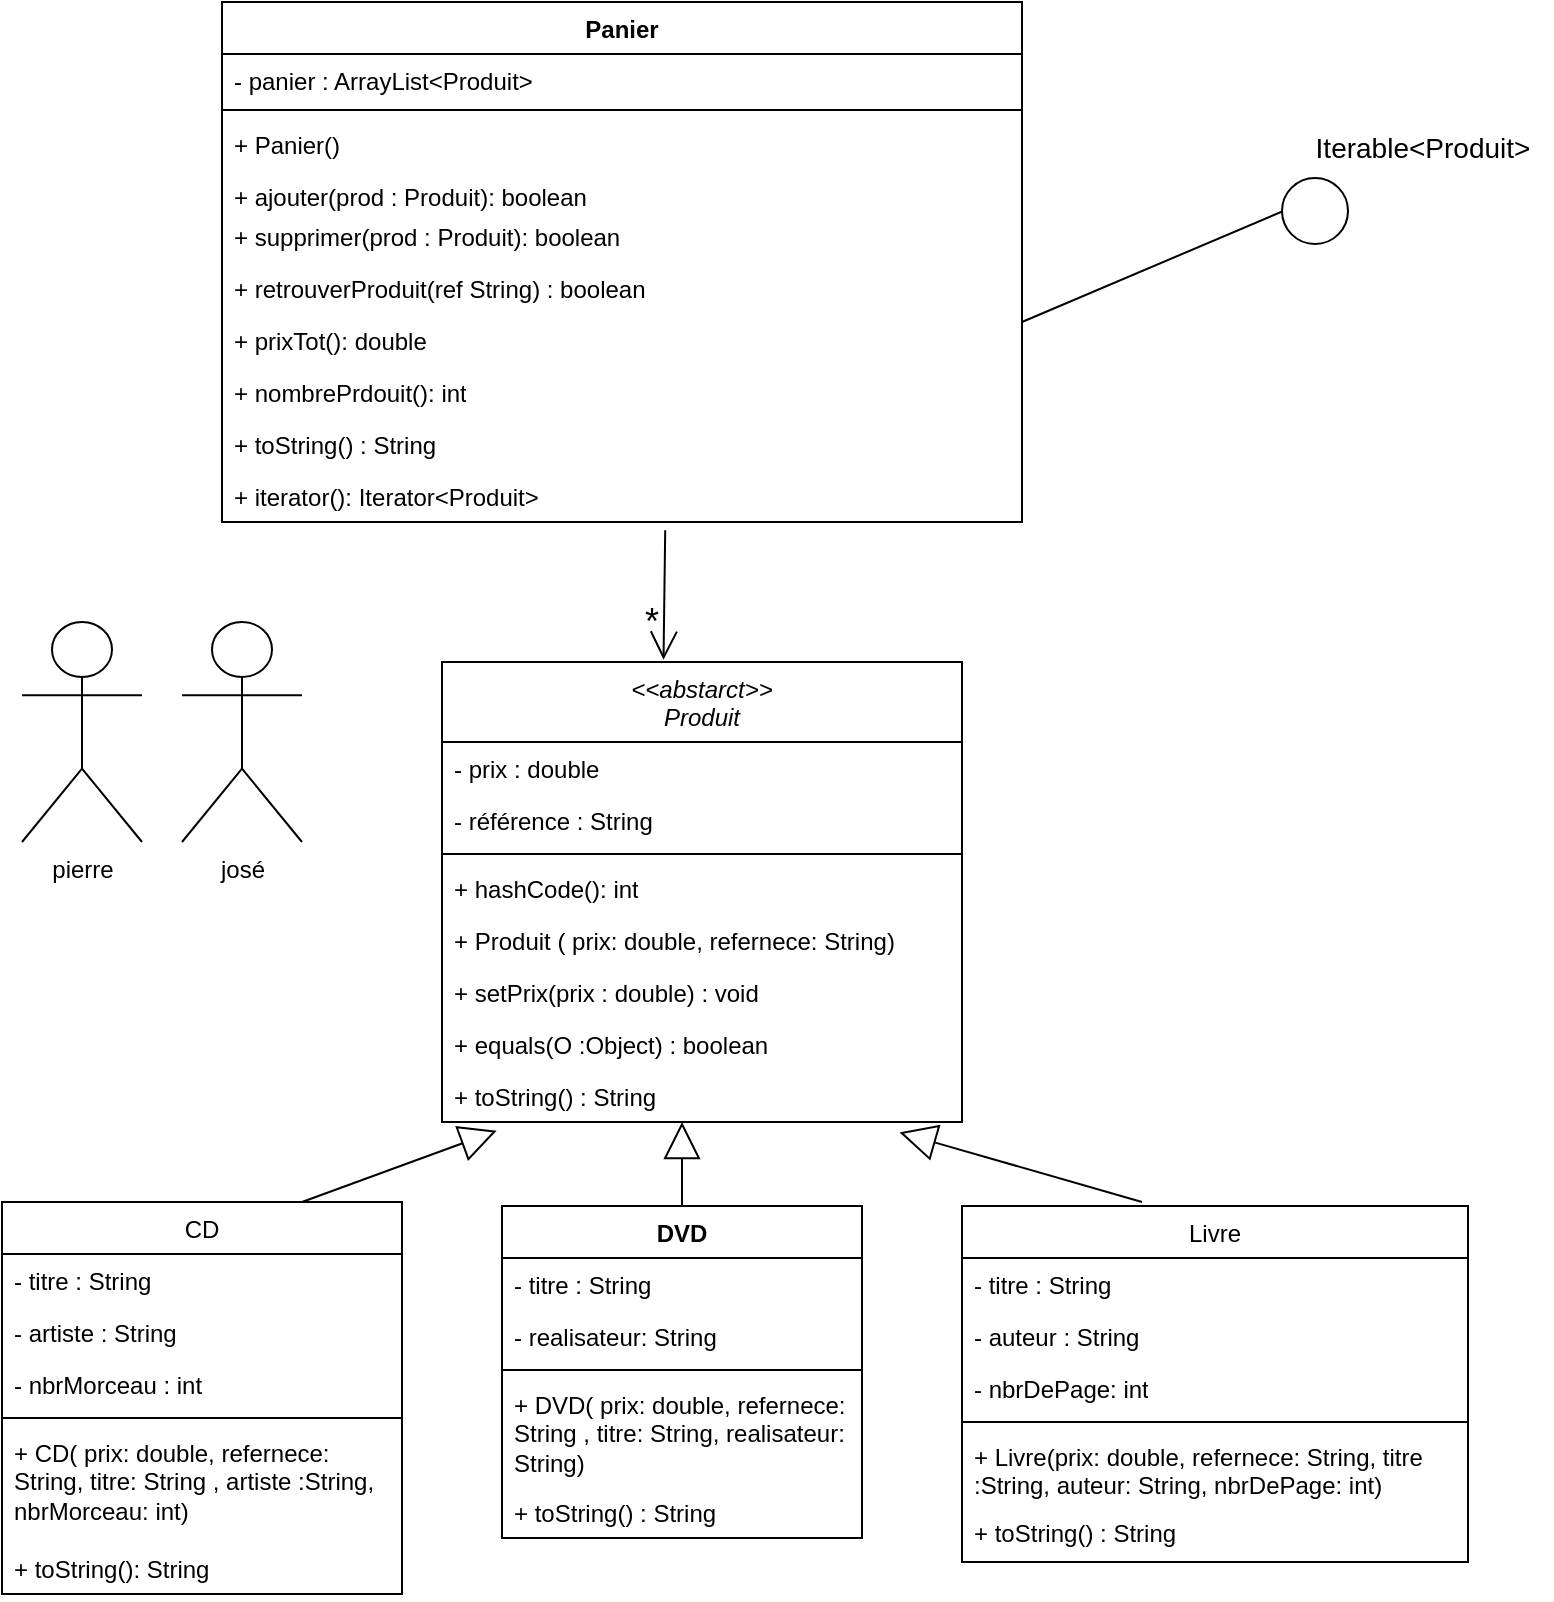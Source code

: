 <mxfile version="22.1.4" type="device">
  <diagram id="C5RBs43oDa-KdzZeNtuy" name="Page-1">
    <mxGraphModel dx="1290" dy="1741" grid="1" gridSize="10" guides="1" tooltips="1" connect="1" arrows="1" fold="1" page="1" pageScale="1" pageWidth="827" pageHeight="1169" math="0" shadow="0">
      <root>
        <mxCell id="WIyWlLk6GJQsqaUBKTNV-0" />
        <mxCell id="WIyWlLk6GJQsqaUBKTNV-1" parent="WIyWlLk6GJQsqaUBKTNV-0" />
        <mxCell id="zkfFHV4jXpPFQw0GAbJ--0" value="&lt;&lt;abstarct&gt;&gt;&#xa;Produit" style="swimlane;fontStyle=2;align=center;verticalAlign=top;childLayout=stackLayout;horizontal=1;startSize=40;horizontalStack=0;resizeParent=1;resizeLast=0;collapsible=1;marginBottom=0;rounded=0;shadow=0;strokeWidth=1;" parent="WIyWlLk6GJQsqaUBKTNV-1" vertex="1">
          <mxGeometry x="250" y="180" width="260" height="230" as="geometry">
            <mxRectangle x="230" y="140" width="160" height="26" as="alternateBounds" />
          </mxGeometry>
        </mxCell>
        <mxCell id="ZAyqxp2Ps6j_pVeJcIbi-2" value="- prix : double" style="text;strokeColor=none;fillColor=none;align=left;verticalAlign=top;spacingLeft=4;spacingRight=4;overflow=hidden;rotatable=0;points=[[0,0.5],[1,0.5]];portConstraint=eastwest;whiteSpace=wrap;html=1;" parent="zkfFHV4jXpPFQw0GAbJ--0" vertex="1">
          <mxGeometry y="40" width="260" height="26" as="geometry" />
        </mxCell>
        <mxCell id="ZAyqxp2Ps6j_pVeJcIbi-0" value="- référence : String" style="text;strokeColor=none;fillColor=none;align=left;verticalAlign=top;spacingLeft=4;spacingRight=4;overflow=hidden;rotatable=0;points=[[0,0.5],[1,0.5]];portConstraint=eastwest;whiteSpace=wrap;html=1;" parent="zkfFHV4jXpPFQw0GAbJ--0" vertex="1">
          <mxGeometry y="66" width="260" height="26" as="geometry" />
        </mxCell>
        <mxCell id="ZAyqxp2Ps6j_pVeJcIbi-1" value="" style="line;strokeWidth=1;fillColor=none;align=left;verticalAlign=middle;spacingTop=-1;spacingLeft=3;spacingRight=3;rotatable=0;labelPosition=right;points=[];portConstraint=eastwest;strokeColor=inherit;" parent="zkfFHV4jXpPFQw0GAbJ--0" vertex="1">
          <mxGeometry y="92" width="260" height="8" as="geometry" />
        </mxCell>
        <mxCell id="ZAyqxp2Ps6j_pVeJcIbi-6" value="+ hashCode(): int" style="text;strokeColor=none;fillColor=none;align=left;verticalAlign=top;spacingLeft=4;spacingRight=4;overflow=hidden;rotatable=0;points=[[0,0.5],[1,0.5]];portConstraint=eastwest;whiteSpace=wrap;html=1;" parent="zkfFHV4jXpPFQw0GAbJ--0" vertex="1">
          <mxGeometry y="100" width="260" height="26" as="geometry" />
        </mxCell>
        <mxCell id="ZAyqxp2Ps6j_pVeJcIbi-13" value="+ Produit ( prix: double, refernece: String)" style="text;strokeColor=none;fillColor=none;align=left;verticalAlign=top;spacingLeft=4;spacingRight=4;overflow=hidden;rotatable=0;points=[[0,0.5],[1,0.5]];portConstraint=eastwest;whiteSpace=wrap;html=1;" parent="zkfFHV4jXpPFQw0GAbJ--0" vertex="1">
          <mxGeometry y="126" width="260" height="26" as="geometry" />
        </mxCell>
        <mxCell id="ZAyqxp2Ps6j_pVeJcIbi-48" value="+ setPrix(prix : double) : void&amp;nbsp;" style="text;strokeColor=none;fillColor=none;align=left;verticalAlign=top;spacingLeft=4;spacingRight=4;overflow=hidden;rotatable=0;points=[[0,0.5],[1,0.5]];portConstraint=eastwest;whiteSpace=wrap;html=1;" parent="zkfFHV4jXpPFQw0GAbJ--0" vertex="1">
          <mxGeometry y="152" width="260" height="26" as="geometry" />
        </mxCell>
        <mxCell id="zkfFHV4jXpPFQw0GAbJ--5" value="+ equals(O :Object) : boolean" style="text;align=left;verticalAlign=top;spacingLeft=4;spacingRight=4;overflow=hidden;rotatable=0;points=[[0,0.5],[1,0.5]];portConstraint=eastwest;" parent="zkfFHV4jXpPFQw0GAbJ--0" vertex="1">
          <mxGeometry y="178" width="260" height="26" as="geometry" />
        </mxCell>
        <mxCell id="ZAyqxp2Ps6j_pVeJcIbi-17" value="+ toString() : String" style="text;strokeColor=none;fillColor=none;align=left;verticalAlign=top;spacingLeft=4;spacingRight=4;overflow=hidden;rotatable=0;points=[[0,0.5],[1,0.5]];portConstraint=eastwest;whiteSpace=wrap;html=1;" parent="zkfFHV4jXpPFQw0GAbJ--0" vertex="1">
          <mxGeometry y="204" width="260" height="26" as="geometry" />
        </mxCell>
        <mxCell id="zkfFHV4jXpPFQw0GAbJ--6" value="CD" style="swimlane;fontStyle=0;align=center;verticalAlign=top;childLayout=stackLayout;horizontal=1;startSize=26;horizontalStack=0;resizeParent=1;resizeLast=0;collapsible=1;marginBottom=0;rounded=0;shadow=0;strokeWidth=1;" parent="WIyWlLk6GJQsqaUBKTNV-1" vertex="1">
          <mxGeometry x="30" y="450" width="200" height="196" as="geometry">
            <mxRectangle x="130" y="380" width="160" height="26" as="alternateBounds" />
          </mxGeometry>
        </mxCell>
        <mxCell id="zkfFHV4jXpPFQw0GAbJ--7" value="- titre : String" style="text;align=left;verticalAlign=top;spacingLeft=4;spacingRight=4;overflow=hidden;rotatable=0;points=[[0,0.5],[1,0.5]];portConstraint=eastwest;" parent="zkfFHV4jXpPFQw0GAbJ--6" vertex="1">
          <mxGeometry y="26" width="200" height="26" as="geometry" />
        </mxCell>
        <mxCell id="ZAyqxp2Ps6j_pVeJcIbi-10" value="- artiste : String&amp;nbsp;" style="text;strokeColor=none;fillColor=none;align=left;verticalAlign=top;spacingLeft=4;spacingRight=4;overflow=hidden;rotatable=0;points=[[0,0.5],[1,0.5]];portConstraint=eastwest;whiteSpace=wrap;html=1;" parent="zkfFHV4jXpPFQw0GAbJ--6" vertex="1">
          <mxGeometry y="52" width="200" height="26" as="geometry" />
        </mxCell>
        <mxCell id="ZAyqxp2Ps6j_pVeJcIbi-11" value="- nbrMorceau : int" style="text;strokeColor=none;fillColor=none;align=left;verticalAlign=top;spacingLeft=4;spacingRight=4;overflow=hidden;rotatable=0;points=[[0,0.5],[1,0.5]];portConstraint=eastwest;whiteSpace=wrap;html=1;" parent="zkfFHV4jXpPFQw0GAbJ--6" vertex="1">
          <mxGeometry y="78" width="200" height="26" as="geometry" />
        </mxCell>
        <mxCell id="zkfFHV4jXpPFQw0GAbJ--9" value="" style="line;html=1;strokeWidth=1;align=left;verticalAlign=middle;spacingTop=-1;spacingLeft=3;spacingRight=3;rotatable=0;labelPosition=right;points=[];portConstraint=eastwest;" parent="zkfFHV4jXpPFQw0GAbJ--6" vertex="1">
          <mxGeometry y="104" width="200" height="8" as="geometry" />
        </mxCell>
        <mxCell id="_mqgm4I89TMQsE1KO_hw-2" value="&lt;font style=&quot;vertical-align: inherit;&quot;&gt;&lt;font style=&quot;vertical-align: inherit;&quot;&gt;+ CD(&amp;nbsp;&lt;/font&gt;&lt;/font&gt;prix: double, refernece: String, titre: String , artiste :String, nbrMorceau: int)" style="text;strokeColor=none;fillColor=none;align=left;verticalAlign=top;spacingLeft=4;spacingRight=4;overflow=hidden;rotatable=0;points=[[0,0.5],[1,0.5]];portConstraint=eastwest;whiteSpace=wrap;html=1;" parent="zkfFHV4jXpPFQw0GAbJ--6" vertex="1">
          <mxGeometry y="112" width="200" height="58" as="geometry" />
        </mxCell>
        <mxCell id="_mqgm4I89TMQsE1KO_hw-15" value="+ toString(): String" style="text;strokeColor=none;fillColor=none;align=left;verticalAlign=top;spacingLeft=4;spacingRight=4;overflow=hidden;rotatable=0;points=[[0,0.5],[1,0.5]];portConstraint=eastwest;whiteSpace=wrap;html=1;" parent="zkfFHV4jXpPFQw0GAbJ--6" vertex="1">
          <mxGeometry y="170" width="200" height="26" as="geometry" />
        </mxCell>
        <mxCell id="zkfFHV4jXpPFQw0GAbJ--17" value="Livre" style="swimlane;fontStyle=0;align=center;verticalAlign=top;childLayout=stackLayout;horizontal=1;startSize=26;horizontalStack=0;resizeParent=1;resizeLast=0;collapsible=1;marginBottom=0;rounded=0;shadow=0;strokeWidth=1;" parent="WIyWlLk6GJQsqaUBKTNV-1" vertex="1">
          <mxGeometry x="510" y="452" width="253" height="178" as="geometry">
            <mxRectangle x="550" y="140" width="160" height="26" as="alternateBounds" />
          </mxGeometry>
        </mxCell>
        <mxCell id="zkfFHV4jXpPFQw0GAbJ--18" value="- titre : String" style="text;align=left;verticalAlign=top;spacingLeft=4;spacingRight=4;overflow=hidden;rotatable=0;points=[[0,0.5],[1,0.5]];portConstraint=eastwest;" parent="zkfFHV4jXpPFQw0GAbJ--17" vertex="1">
          <mxGeometry y="26" width="253" height="26" as="geometry" />
        </mxCell>
        <mxCell id="zkfFHV4jXpPFQw0GAbJ--24" value="- auteur : String" style="text;align=left;verticalAlign=top;spacingLeft=4;spacingRight=4;overflow=hidden;rotatable=0;points=[[0,0.5],[1,0.5]];portConstraint=eastwest;" parent="zkfFHV4jXpPFQw0GAbJ--17" vertex="1">
          <mxGeometry y="52" width="253" height="26" as="geometry" />
        </mxCell>
        <mxCell id="ZAyqxp2Ps6j_pVeJcIbi-16" value="- nbrDePage: int" style="text;strokeColor=none;fillColor=none;align=left;verticalAlign=top;spacingLeft=4;spacingRight=4;overflow=hidden;rotatable=0;points=[[0,0.5],[1,0.5]];portConstraint=eastwest;whiteSpace=wrap;html=1;" parent="zkfFHV4jXpPFQw0GAbJ--17" vertex="1">
          <mxGeometry y="78" width="253" height="26" as="geometry" />
        </mxCell>
        <mxCell id="zkfFHV4jXpPFQw0GAbJ--23" value="" style="line;html=1;strokeWidth=1;align=left;verticalAlign=middle;spacingTop=-1;spacingLeft=3;spacingRight=3;rotatable=0;labelPosition=right;points=[];portConstraint=eastwest;" parent="zkfFHV4jXpPFQw0GAbJ--17" vertex="1">
          <mxGeometry y="104" width="253" height="8" as="geometry" />
        </mxCell>
        <mxCell id="_mqgm4I89TMQsE1KO_hw-0" value="&lt;font style=&quot;vertical-align: inherit;&quot;&gt;&lt;font style=&quot;vertical-align: inherit;&quot;&gt;&lt;font style=&quot;vertical-align: inherit;&quot;&gt;&lt;font style=&quot;vertical-align: inherit;&quot;&gt;&lt;font style=&quot;vertical-align: inherit;&quot;&gt;&lt;font style=&quot;vertical-align: inherit;&quot;&gt;&lt;font style=&quot;vertical-align: inherit;&quot;&gt;&lt;font style=&quot;vertical-align: inherit;&quot;&gt;+ Livre(prix: double, refernece: String, titre :String, auteur: String, nbrDePage: int)&lt;/font&gt;&lt;/font&gt;&lt;/font&gt;&lt;/font&gt;&lt;/font&gt;&lt;/font&gt;&lt;/font&gt;&lt;/font&gt;" style="text;strokeColor=none;fillColor=none;align=left;verticalAlign=top;spacingLeft=4;spacingRight=4;overflow=hidden;rotatable=0;points=[[0,0.5],[1,0.5]];portConstraint=eastwest;whiteSpace=wrap;html=1;" parent="zkfFHV4jXpPFQw0GAbJ--17" vertex="1">
          <mxGeometry y="112" width="253" height="38" as="geometry" />
        </mxCell>
        <mxCell id="_mqgm4I89TMQsE1KO_hw-12" value="&lt;font style=&quot;vertical-align: inherit;&quot;&gt;&lt;font style=&quot;vertical-align: inherit;&quot;&gt;+ toString()&amp;nbsp;: String&lt;/font&gt;&lt;/font&gt;" style="text;strokeColor=none;fillColor=none;align=left;verticalAlign=top;spacingLeft=4;spacingRight=4;overflow=hidden;rotatable=0;points=[[0,0.5],[1,0.5]];portConstraint=eastwest;whiteSpace=wrap;html=1;" parent="zkfFHV4jXpPFQw0GAbJ--17" vertex="1">
          <mxGeometry y="150" width="253" height="26" as="geometry" />
        </mxCell>
        <mxCell id="1fJP5lstOPPZFnNQNZ6r-13" value="&lt;font style=&quot;vertical-align: inherit;&quot;&gt;&lt;font style=&quot;vertical-align: inherit;&quot;&gt;&lt;font style=&quot;vertical-align: inherit;&quot;&gt;&lt;font style=&quot;vertical-align: inherit;&quot;&gt;DVD&lt;/font&gt;&lt;/font&gt;&lt;/font&gt;&lt;/font&gt;" style="swimlane;fontStyle=1;align=center;verticalAlign=top;childLayout=stackLayout;horizontal=1;startSize=26;horizontalStack=0;resizeParent=1;resizeParentMax=0;resizeLast=0;collapsible=1;marginBottom=0;whiteSpace=wrap;html=1;" parent="WIyWlLk6GJQsqaUBKTNV-1" vertex="1">
          <mxGeometry x="280" y="452" width="180" height="166" as="geometry" />
        </mxCell>
        <mxCell id="1fJP5lstOPPZFnNQNZ6r-14" value="&lt;font style=&quot;vertical-align: inherit;&quot;&gt;&lt;font style=&quot;vertical-align: inherit;&quot;&gt;&lt;font style=&quot;vertical-align: inherit;&quot;&gt;&lt;font style=&quot;vertical-align: inherit;&quot;&gt;- titre : String&lt;/font&gt;&lt;/font&gt;&lt;/font&gt;&lt;/font&gt;" style="text;strokeColor=none;fillColor=none;align=left;verticalAlign=top;spacingLeft=4;spacingRight=4;overflow=hidden;rotatable=0;points=[[0,0.5],[1,0.5]];portConstraint=eastwest;whiteSpace=wrap;html=1;" parent="1fJP5lstOPPZFnNQNZ6r-13" vertex="1">
          <mxGeometry y="26" width="180" height="26" as="geometry" />
        </mxCell>
        <mxCell id="_mqgm4I89TMQsE1KO_hw-1" value="&lt;font style=&quot;vertical-align: inherit;&quot;&gt;&lt;font style=&quot;vertical-align: inherit;&quot;&gt;&lt;font style=&quot;vertical-align: inherit;&quot;&gt;&lt;font style=&quot;vertical-align: inherit;&quot;&gt;- realisateur: String&lt;/font&gt;&lt;/font&gt;&lt;/font&gt;&lt;/font&gt;" style="text;strokeColor=none;fillColor=none;align=left;verticalAlign=top;spacingLeft=4;spacingRight=4;overflow=hidden;rotatable=0;points=[[0,0.5],[1,0.5]];portConstraint=eastwest;whiteSpace=wrap;html=1;" parent="1fJP5lstOPPZFnNQNZ6r-13" vertex="1">
          <mxGeometry y="52" width="180" height="26" as="geometry" />
        </mxCell>
        <mxCell id="1fJP5lstOPPZFnNQNZ6r-15" value="" style="line;strokeWidth=1;fillColor=none;align=left;verticalAlign=middle;spacingTop=-1;spacingLeft=3;spacingRight=3;rotatable=0;labelPosition=right;points=[];portConstraint=eastwest;strokeColor=inherit;" parent="1fJP5lstOPPZFnNQNZ6r-13" vertex="1">
          <mxGeometry y="78" width="180" height="8" as="geometry" />
        </mxCell>
        <mxCell id="1fJP5lstOPPZFnNQNZ6r-18" value="&lt;font style=&quot;vertical-align: inherit;&quot;&gt;&lt;font style=&quot;vertical-align: inherit;&quot;&gt;+ DVD(&amp;nbsp;&lt;/font&gt;&lt;/font&gt;prix: double, refernece: String , titre: String, realisateur: String)" style="text;strokeColor=none;fillColor=none;align=left;verticalAlign=top;spacingLeft=4;spacingRight=4;overflow=hidden;rotatable=0;points=[[0,0.5],[1,0.5]];portConstraint=eastwest;whiteSpace=wrap;html=1;" parent="1fJP5lstOPPZFnNQNZ6r-13" vertex="1">
          <mxGeometry y="86" width="180" height="54" as="geometry" />
        </mxCell>
        <mxCell id="_mqgm4I89TMQsE1KO_hw-11" value="&lt;font style=&quot;vertical-align: inherit;&quot;&gt;&lt;font style=&quot;vertical-align: inherit;&quot;&gt;+ toString()&amp;nbsp;: String&lt;/font&gt;&lt;/font&gt;" style="text;strokeColor=none;fillColor=none;align=left;verticalAlign=top;spacingLeft=4;spacingRight=4;overflow=hidden;rotatable=0;points=[[0,0.5],[1,0.5]];portConstraint=eastwest;whiteSpace=wrap;html=1;" parent="1fJP5lstOPPZFnNQNZ6r-13" vertex="1">
          <mxGeometry y="140" width="180" height="26" as="geometry" />
        </mxCell>
        <mxCell id="ZAyqxp2Ps6j_pVeJcIbi-7" value="" style="endArrow=block;endSize=16;endFill=0;html=1;rounded=0;exitX=0.75;exitY=0;exitDx=0;exitDy=0;entryX=0.105;entryY=1.169;entryDx=0;entryDy=0;entryPerimeter=0;" parent="WIyWlLk6GJQsqaUBKTNV-1" source="zkfFHV4jXpPFQw0GAbJ--6" target="ZAyqxp2Ps6j_pVeJcIbi-17" edge="1">
          <mxGeometry width="160" relative="1" as="geometry">
            <mxPoint x="110" y="380" as="sourcePoint" />
            <mxPoint x="270" y="370" as="targetPoint" />
          </mxGeometry>
        </mxCell>
        <mxCell id="ZAyqxp2Ps6j_pVeJcIbi-8" value="" style="endArrow=block;endSize=16;endFill=0;html=1;rounded=0;exitX=0.5;exitY=0;exitDx=0;exitDy=0;" parent="WIyWlLk6GJQsqaUBKTNV-1" source="1fJP5lstOPPZFnNQNZ6r-13" edge="1">
          <mxGeometry width="160" relative="1" as="geometry">
            <mxPoint x="190" y="462" as="sourcePoint" />
            <mxPoint x="370" y="410" as="targetPoint" />
          </mxGeometry>
        </mxCell>
        <mxCell id="ZAyqxp2Ps6j_pVeJcIbi-9" value="" style="endArrow=block;endSize=16;endFill=0;html=1;rounded=0;entryX=0.88;entryY=1.2;entryDx=0;entryDy=0;entryPerimeter=0;" parent="WIyWlLk6GJQsqaUBKTNV-1" target="ZAyqxp2Ps6j_pVeJcIbi-17" edge="1">
          <mxGeometry width="160" relative="1" as="geometry">
            <mxPoint x="600" y="450" as="sourcePoint" />
            <mxPoint x="284" y="384" as="targetPoint" />
          </mxGeometry>
        </mxCell>
        <mxCell id="ZAyqxp2Ps6j_pVeJcIbi-18" value="Panier" style="swimlane;fontStyle=1;align=center;verticalAlign=top;childLayout=stackLayout;horizontal=1;startSize=26;horizontalStack=0;resizeParent=1;resizeParentMax=0;resizeLast=0;collapsible=1;marginBottom=0;whiteSpace=wrap;html=1;" parent="WIyWlLk6GJQsqaUBKTNV-1" vertex="1">
          <mxGeometry x="140" y="-150" width="400" height="260" as="geometry" />
        </mxCell>
        <mxCell id="ZAyqxp2Ps6j_pVeJcIbi-22" value="- panier : ArrayList&amp;lt;Produit&amp;gt;" style="text;strokeColor=none;fillColor=none;align=left;verticalAlign=top;spacingLeft=4;spacingRight=4;overflow=hidden;rotatable=0;points=[[0,0.5],[1,0.5]];portConstraint=eastwest;whiteSpace=wrap;html=1;" parent="ZAyqxp2Ps6j_pVeJcIbi-18" vertex="1">
          <mxGeometry y="26" width="400" height="24" as="geometry" />
        </mxCell>
        <mxCell id="ZAyqxp2Ps6j_pVeJcIbi-20" value="" style="line;strokeWidth=1;fillColor=none;align=left;verticalAlign=middle;spacingTop=-1;spacingLeft=3;spacingRight=3;rotatable=0;labelPosition=right;points=[];portConstraint=eastwest;strokeColor=inherit;" parent="ZAyqxp2Ps6j_pVeJcIbi-18" vertex="1">
          <mxGeometry y="50" width="400" height="8" as="geometry" />
        </mxCell>
        <mxCell id="ZAyqxp2Ps6j_pVeJcIbi-50" value="+ Panier()" style="text;strokeColor=none;fillColor=none;align=left;verticalAlign=top;spacingLeft=4;spacingRight=4;overflow=hidden;rotatable=0;points=[[0,0.5],[1,0.5]];portConstraint=eastwest;whiteSpace=wrap;html=1;" parent="ZAyqxp2Ps6j_pVeJcIbi-18" vertex="1">
          <mxGeometry y="58" width="400" height="26" as="geometry" />
        </mxCell>
        <mxCell id="ZAyqxp2Ps6j_pVeJcIbi-21" value="+ ajouter(prod : Produit): boolean" style="text;strokeColor=none;fillColor=none;align=left;verticalAlign=top;spacingLeft=4;spacingRight=4;overflow=hidden;rotatable=0;points=[[0,0.5],[1,0.5]];portConstraint=eastwest;whiteSpace=wrap;html=1;" parent="ZAyqxp2Ps6j_pVeJcIbi-18" vertex="1">
          <mxGeometry y="84" width="400" height="20" as="geometry" />
        </mxCell>
        <mxCell id="ZAyqxp2Ps6j_pVeJcIbi-23" value="+ supprimer(prod : Produit): boolean" style="text;strokeColor=none;fillColor=none;align=left;verticalAlign=top;spacingLeft=4;spacingRight=4;overflow=hidden;rotatable=0;points=[[0,0.5],[1,0.5]];portConstraint=eastwest;whiteSpace=wrap;html=1;" parent="ZAyqxp2Ps6j_pVeJcIbi-18" vertex="1">
          <mxGeometry y="104" width="400" height="26" as="geometry" />
        </mxCell>
        <mxCell id="ZAyqxp2Ps6j_pVeJcIbi-24" value="+ retrouverProduit(ref String) : boolean" style="text;strokeColor=none;fillColor=none;align=left;verticalAlign=top;spacingLeft=4;spacingRight=4;overflow=hidden;rotatable=0;points=[[0,0.5],[1,0.5]];portConstraint=eastwest;whiteSpace=wrap;html=1;" parent="ZAyqxp2Ps6j_pVeJcIbi-18" vertex="1">
          <mxGeometry y="130" width="400" height="26" as="geometry" />
        </mxCell>
        <mxCell id="ZAyqxp2Ps6j_pVeJcIbi-27" value="+ prixTot(): double" style="text;strokeColor=none;fillColor=none;align=left;verticalAlign=top;spacingLeft=4;spacingRight=4;overflow=hidden;rotatable=0;points=[[0,0.5],[1,0.5]];portConstraint=eastwest;whiteSpace=wrap;html=1;" parent="ZAyqxp2Ps6j_pVeJcIbi-18" vertex="1">
          <mxGeometry y="156" width="400" height="26" as="geometry" />
        </mxCell>
        <mxCell id="ZAyqxp2Ps6j_pVeJcIbi-25" value="+ nombrePrdouit(): int&lt;br&gt;" style="text;strokeColor=none;fillColor=none;align=left;verticalAlign=top;spacingLeft=4;spacingRight=4;overflow=hidden;rotatable=0;points=[[0,0.5],[1,0.5]];portConstraint=eastwest;whiteSpace=wrap;html=1;" parent="ZAyqxp2Ps6j_pVeJcIbi-18" vertex="1">
          <mxGeometry y="182" width="400" height="26" as="geometry" />
        </mxCell>
        <mxCell id="ZAyqxp2Ps6j_pVeJcIbi-28" value="+ toString() : String" style="text;strokeColor=none;fillColor=none;align=left;verticalAlign=top;spacingLeft=4;spacingRight=4;overflow=hidden;rotatable=0;points=[[0,0.5],[1,0.5]];portConstraint=eastwest;whiteSpace=wrap;html=1;" parent="ZAyqxp2Ps6j_pVeJcIbi-18" vertex="1">
          <mxGeometry y="208" width="400" height="26" as="geometry" />
        </mxCell>
        <mxCell id="ZAyqxp2Ps6j_pVeJcIbi-29" value="+ iterator(): Iterator&amp;lt;Produit&amp;gt;&amp;nbsp;" style="text;strokeColor=none;fillColor=none;align=left;verticalAlign=top;spacingLeft=4;spacingRight=4;overflow=hidden;rotatable=0;points=[[0,0.5],[1,0.5]];portConstraint=eastwest;whiteSpace=wrap;html=1;" parent="ZAyqxp2Ps6j_pVeJcIbi-18" vertex="1">
          <mxGeometry y="234" width="400" height="26" as="geometry" />
        </mxCell>
        <mxCell id="ZAyqxp2Ps6j_pVeJcIbi-31" value="pierre" style="shape=umlActor;verticalLabelPosition=bottom;verticalAlign=top;html=1;" parent="WIyWlLk6GJQsqaUBKTNV-1" vertex="1">
          <mxGeometry x="40" y="160" width="60" height="110" as="geometry" />
        </mxCell>
        <mxCell id="ZAyqxp2Ps6j_pVeJcIbi-33" value="josé" style="shape=umlActor;verticalLabelPosition=bottom;verticalAlign=top;html=1;" parent="WIyWlLk6GJQsqaUBKTNV-1" vertex="1">
          <mxGeometry x="120" y="160" width="60" height="110" as="geometry" />
        </mxCell>
        <mxCell id="ZAyqxp2Ps6j_pVeJcIbi-39" value="" style="endArrow=open;endFill=1;endSize=12;html=1;rounded=0;entryX=0.426;entryY=-0.005;entryDx=0;entryDy=0;entryPerimeter=0;exitX=0.554;exitY=1.158;exitDx=0;exitDy=0;exitPerimeter=0;" parent="WIyWlLk6GJQsqaUBKTNV-1" source="ZAyqxp2Ps6j_pVeJcIbi-29" target="zkfFHV4jXpPFQw0GAbJ--0" edge="1">
          <mxGeometry width="160" relative="1" as="geometry">
            <mxPoint x="300" y="150" as="sourcePoint" />
            <mxPoint x="460" y="150" as="targetPoint" />
          </mxGeometry>
        </mxCell>
        <mxCell id="ZAyqxp2Ps6j_pVeJcIbi-40" value="&lt;font style=&quot;font-size: 18px;&quot;&gt;*&lt;/font&gt;" style="text;html=1;strokeColor=none;fillColor=none;align=center;verticalAlign=middle;whiteSpace=wrap;rounded=0;" parent="WIyWlLk6GJQsqaUBKTNV-1" vertex="1">
          <mxGeometry x="340" y="150" width="30" height="20" as="geometry" />
        </mxCell>
        <mxCell id="ZAyqxp2Ps6j_pVeJcIbi-42" value="&lt;font style=&quot;font-size: 14px;&quot;&gt;Iterable&amp;lt;Produit&amp;gt;&lt;/font&gt;" style="text;html=1;align=center;verticalAlign=middle;resizable=0;points=[];autosize=1;strokeColor=none;fillColor=none;" parent="WIyWlLk6GJQsqaUBKTNV-1" vertex="1">
          <mxGeometry x="675" y="-92" width="130" height="30" as="geometry" />
        </mxCell>
        <mxCell id="ZAyqxp2Ps6j_pVeJcIbi-45" value="" style="endArrow=diamondThin;endFill=1;endSize=24;html=1;rounded=0;entryX=0.184;entryY=1.211;entryDx=0;entryDy=0;entryPerimeter=0;" parent="WIyWlLk6GJQsqaUBKTNV-1" source="ZAyqxp2Ps6j_pVeJcIbi-46" target="ZAyqxp2Ps6j_pVeJcIbi-42" edge="1">
          <mxGeometry width="160" relative="1" as="geometry">
            <mxPoint x="540" y="10" as="sourcePoint" />
            <mxPoint x="700" y="10" as="targetPoint" />
          </mxGeometry>
        </mxCell>
        <mxCell id="ZAyqxp2Ps6j_pVeJcIbi-47" value="" style="endArrow=diamondThin;endFill=1;endSize=24;html=1;rounded=0;entryX=1;entryY=0;entryDx=0;entryDy=0;" parent="WIyWlLk6GJQsqaUBKTNV-1" target="ZAyqxp2Ps6j_pVeJcIbi-46" edge="1">
          <mxGeometry width="160" relative="1" as="geometry">
            <mxPoint x="540" y="10" as="sourcePoint" />
            <mxPoint x="702" y="-56" as="targetPoint" />
          </mxGeometry>
        </mxCell>
        <mxCell id="ZAyqxp2Ps6j_pVeJcIbi-46" value="" style="ellipse;whiteSpace=wrap;html=1;aspect=fixed;" parent="WIyWlLk6GJQsqaUBKTNV-1" vertex="1">
          <mxGeometry x="670" y="-62" width="33" height="33" as="geometry" />
        </mxCell>
      </root>
    </mxGraphModel>
  </diagram>
</mxfile>
